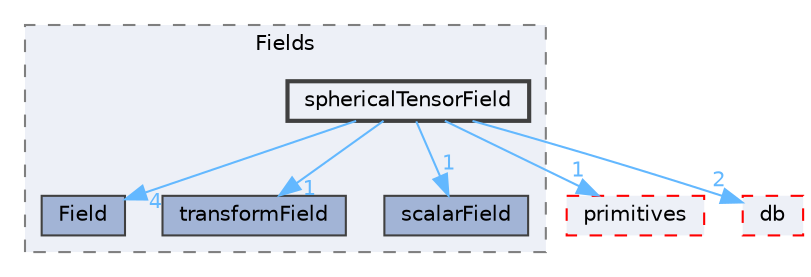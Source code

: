 digraph "src/OpenFOAM/fields/Fields/sphericalTensorField"
{
 // LATEX_PDF_SIZE
  bgcolor="transparent";
  edge [fontname=Helvetica,fontsize=10,labelfontname=Helvetica,labelfontsize=10];
  node [fontname=Helvetica,fontsize=10,shape=box,height=0.2,width=0.4];
  compound=true
  subgraph clusterdir_7d364942a13d3ce50f6681364b448a98 {
    graph [ bgcolor="#edf0f7", pencolor="grey50", label="Fields", fontname=Helvetica,fontsize=10 style="filled,dashed", URL="dir_7d364942a13d3ce50f6681364b448a98.html",tooltip=""]
  dir_4ebd9bc21e2e523c28661f024575b5ba [label="Field", fillcolor="#a2b4d6", color="grey25", style="filled", URL="dir_4ebd9bc21e2e523c28661f024575b5ba.html",tooltip=""];
  dir_85895b1330cd43ea2abb27d8de109280 [label="transformField", fillcolor="#a2b4d6", color="grey25", style="filled", URL="dir_85895b1330cd43ea2abb27d8de109280.html",tooltip=""];
  dir_b42389b3b00332abd8b13e71b76b692b [label="scalarField", fillcolor="#a2b4d6", color="grey25", style="filled", URL="dir_b42389b3b00332abd8b13e71b76b692b.html",tooltip=""];
  dir_37dd404a63ef74f7b47a102c46dbe3e2 [label="sphericalTensorField", fillcolor="#edf0f7", color="grey25", style="filled,bold", URL="dir_37dd404a63ef74f7b47a102c46dbe3e2.html",tooltip=""];
  }
  dir_3e50f45338116b169052b428016851aa [label="primitives", fillcolor="#edf0f7", color="red", style="filled,dashed", URL="dir_3e50f45338116b169052b428016851aa.html",tooltip=""];
  dir_63c634f7a7cfd679ac26c67fb30fc32f [label="db", fillcolor="#edf0f7", color="red", style="filled,dashed", URL="dir_63c634f7a7cfd679ac26c67fb30fc32f.html",tooltip=""];
  dir_37dd404a63ef74f7b47a102c46dbe3e2->dir_3e50f45338116b169052b428016851aa [headlabel="1", labeldistance=1.5 headhref="dir_003709_003069.html" href="dir_003709_003069.html" color="steelblue1" fontcolor="steelblue1"];
  dir_37dd404a63ef74f7b47a102c46dbe3e2->dir_4ebd9bc21e2e523c28661f024575b5ba [headlabel="4", labeldistance=1.5 headhref="dir_003709_001319.html" href="dir_003709_001319.html" color="steelblue1" fontcolor="steelblue1"];
  dir_37dd404a63ef74f7b47a102c46dbe3e2->dir_63c634f7a7cfd679ac26c67fb30fc32f [headlabel="2", labeldistance=1.5 headhref="dir_003709_000817.html" href="dir_003709_000817.html" color="steelblue1" fontcolor="steelblue1"];
  dir_37dd404a63ef74f7b47a102c46dbe3e2->dir_85895b1330cd43ea2abb27d8de109280 [headlabel="1", labeldistance=1.5 headhref="dir_003709_004101.html" href="dir_003709_004101.html" color="steelblue1" fontcolor="steelblue1"];
  dir_37dd404a63ef74f7b47a102c46dbe3e2->dir_b42389b3b00332abd8b13e71b76b692b [headlabel="1", labeldistance=1.5 headhref="dir_003709_003417.html" href="dir_003709_003417.html" color="steelblue1" fontcolor="steelblue1"];
}
